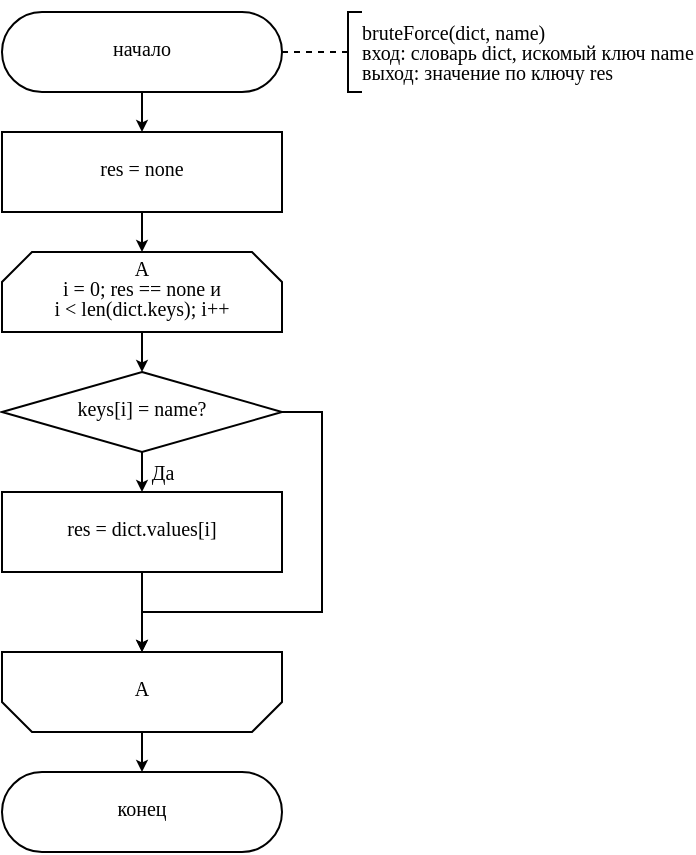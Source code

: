 <mxfile version="15.9.4" type="device" pages="3"><diagram id="rcyf_-aRxaAnnOA1TfKN" name="brute"><mxGraphModel dx="475" dy="558" grid="1" gridSize="10" guides="1" tooltips="1" connect="1" arrows="1" fold="1" page="1" pageScale="1" pageWidth="1169" pageHeight="1654" math="0" shadow="0"><root><mxCell id="0"/><mxCell id="1" parent="0"/><mxCell id="3yYOZssZyUYlofji49U0-8" style="edgeStyle=orthogonalEdgeStyle;rounded=0;orthogonalLoop=1;jettySize=auto;html=1;exitX=0.5;exitY=1;exitDx=0;exitDy=0;entryX=0.5;entryY=0;entryDx=0;entryDy=0;endSize=3;" edge="1" parent="1" source="3yYOZssZyUYlofji49U0-1" target="3yYOZssZyUYlofji49U0-5"><mxGeometry relative="1" as="geometry"/></mxCell><mxCell id="3yYOZssZyUYlofji49U0-17" style="edgeStyle=orthogonalEdgeStyle;shape=connector;rounded=0;orthogonalLoop=1;jettySize=auto;html=1;exitX=1;exitY=0.5;exitDx=0;exitDy=0;entryX=0;entryY=0.5;entryDx=0;entryDy=0;entryPerimeter=0;labelBackgroundColor=default;fontFamily=Times New Roman;fontSize=10;fontColor=default;endArrow=none;endSize=3;strokeColor=default;endFill=0;" edge="1" parent="1" source="3yYOZssZyUYlofji49U0-1" target="3yYOZssZyUYlofji49U0-16"><mxGeometry relative="1" as="geometry"/></mxCell><mxCell id="3yYOZssZyUYlofji49U0-1" value="&lt;p style=&quot;line-height: 1 ; font-size: 10px&quot;&gt;начало&lt;/p&gt;" style="shape=stencil(vZXxboMgEMafhj9dUNwDLG57j9NelRTBIKv27YegWdHq1s3OmJD7Dn/3nZyRsKytoEGSUAk1EvZKkiTHkku7WrHySkp92PkwnmJoGyyMF8+gOeQCfaY1Wp2w4wczIrisUHMzZNkboS92z3CzrFBSWghXsg0yV3kLAy7ts7T3sLH8JYgay6/RoB5NepUk7z/HPj0/Bhw/yG+Indzv7nc/cOg4ftTB7QaOf49lmVXWhptlORSnUqsPebhp5siFKJRQ2oZ+dbVIwuh4bTfTwPDhLRJTulZn/OpydizpJntCgC5WCWOkZ1l9CWMBusTIgqKjgDJ4m22H2CzlPoKet5FWBoaXGlTbtiu4vOo4vm34jo7nhPQPPdN/6fmuU3bTuxgip65Mrp1ZpfGbkfa/hY2qqxtc6UUFp/o/mBM+AQ==);whiteSpace=wrap;html=1;aspect=fixed;fontFamily=Times New Roman;fontSize=10;spacingBottom=4;" vertex="1" parent="1"><mxGeometry x="80" y="40" width="140" height="40" as="geometry"/></mxCell><mxCell id="3yYOZssZyUYlofji49U0-10" style="edgeStyle=orthogonalEdgeStyle;shape=connector;rounded=0;orthogonalLoop=1;jettySize=auto;html=1;exitX=0.5;exitY=1;exitDx=0;exitDy=0;exitPerimeter=0;entryX=0.5;entryY=0;entryDx=0;entryDy=0;labelBackgroundColor=default;fontFamily=Helvetica;fontSize=11;fontColor=default;endArrow=classic;endSize=3;strokeColor=default;" edge="1" parent="1" source="3yYOZssZyUYlofji49U0-2" target="3yYOZssZyUYlofji49U0-3"><mxGeometry relative="1" as="geometry"/></mxCell><mxCell id="3yYOZssZyUYlofji49U0-2" value="&lt;p style=&quot;line-height: 1&quot;&gt;A&lt;br&gt;i = 0; res == none и&lt;br&gt;i &amp;lt; len(dict.keys); i++&lt;/p&gt;" style="strokeWidth=1;html=1;shape=stencil(rVXBUoMwFPyaXJmQ1EOPivXoxYPnlD5LpiEvE7C1f2/gwQgCbU1lmIG3C7t5ZBOYzKpCOWCCW1UCk89MCIPonmCvbbgPREHoilN5ojLta1U5yGsCj8prtTVATFV7PMBJ7+pOQtsCvK4bVm4YfwzPNKfMcrQ2iGi01YgZ8EFMaRve5V8kxpMHsjl3NVUuOJRQgx+hP829EsDES7RTepvTW4TTuKPe95rT+9+d0jinTczX478mKknXN85VRGM8WUfbLXQns4AsRVRmW5Uf9h4/7W52kB/amBwN+lDStTVjQvLuuNykU83ymRA9XeIRBtM6uybmpXsFo+1QQdwv0W8N5/Gg7tFYRYzjvxWi+oj4mrnBCi4kIuCTULToQhJDBtHDlYjSZr2U/olAi9KvowW+AQ==);whiteSpace=wrap;fontSize=10;fontFamily=Times New Roman;spacingLeft=10;spacingRight=10;spacingBottom=4;aspect=fixed;" vertex="1" parent="1"><mxGeometry x="80" y="160" width="140" height="40" as="geometry"/></mxCell><mxCell id="3yYOZssZyUYlofji49U0-11" style="edgeStyle=orthogonalEdgeStyle;shape=connector;rounded=0;orthogonalLoop=1;jettySize=auto;html=1;exitX=0.5;exitY=1;exitDx=0;exitDy=0;entryX=0.5;entryY=0;entryDx=0;entryDy=0;labelBackgroundColor=default;fontFamily=Helvetica;fontSize=11;fontColor=default;endArrow=classic;endSize=3;strokeColor=default;" edge="1" parent="1" source="3yYOZssZyUYlofji49U0-3" target="3yYOZssZyUYlofji49U0-4"><mxGeometry relative="1" as="geometry"/></mxCell><mxCell id="3yYOZssZyUYlofji49U0-15" value="Да" style="edgeLabel;html=1;align=center;verticalAlign=middle;resizable=0;points=[];fontSize=10;fontFamily=Times New Roman;fontColor=default;" vertex="1" connectable="0" parent="3yYOZssZyUYlofji49U0-11"><mxGeometry x="0.316" relative="1" as="geometry"><mxPoint x="10" y="-3" as="offset"/></mxGeometry></mxCell><mxCell id="3yYOZssZyUYlofji49U0-14" style="edgeStyle=orthogonalEdgeStyle;shape=connector;rounded=0;orthogonalLoop=1;jettySize=auto;html=1;exitX=1;exitY=0.5;exitDx=0;exitDy=0;entryX=0.5;entryY=0;entryDx=0;entryDy=0;entryPerimeter=0;labelBackgroundColor=default;fontFamily=Helvetica;fontSize=11;fontColor=default;endArrow=classic;endSize=3;strokeColor=default;" edge="1" parent="1" source="3yYOZssZyUYlofji49U0-3" target="3yYOZssZyUYlofji49U0-6"><mxGeometry relative="1" as="geometry"><Array as="points"><mxPoint x="240" y="240"/><mxPoint x="240" y="340"/><mxPoint x="150" y="340"/></Array></mxGeometry></mxCell><mxCell id="3yYOZssZyUYlofji49U0-3" value="&lt;p style=&quot;line-height: 1&quot;&gt;keys[i] = name?&lt;/p&gt;" style="shape=stencil(tZTdboQgEIWfhtsGYZu9bmz7HixOK1kEA3S3ffsdAdu1/rQxakx0zuA3B0YgvPS1aIEwakQDhD8TxiqQyitr8BX1OokHmsJrCos+Fr4FGZJ4EU6Jk4aU8cHZM1xVFTJCmRqcCl2WvxD6hGO6m5fSGoMQLOkHmbs8woQy+C39TLBc/msQtchvIIDLJpNK2Ov/sQ+P+4CLnfwOsb37zf1uBx46LvZq3GbgYj2Wl6jM/dy8PAl5fnf2w1STZt6U1tJq6zBMz1iLME7ztTyZVnQbb5To0429wM8sj5P7aRrdE7Qyd4TvEyEj1jB+uTisQKwxIbX1sLCSqI8WM6ozHcTeWQd/tDYdjwtVZwfE0qMKUU2HeRRu);whiteSpace=wrap;html=1;aspect=fixed;fontFamily=Times New Roman;fontSize=10;spacingBottom=4;rounded=0;shadow=0;sketch=0;spacingLeft=20;spacingRight=20;" vertex="1" parent="1"><mxGeometry x="80" y="220" width="140" height="40" as="geometry"/></mxCell><mxCell id="3yYOZssZyUYlofji49U0-12" style="edgeStyle=orthogonalEdgeStyle;shape=connector;rounded=0;orthogonalLoop=1;jettySize=auto;html=1;exitX=0.5;exitY=1;exitDx=0;exitDy=0;entryX=0.5;entryY=0;entryDx=0;entryDy=0;entryPerimeter=0;labelBackgroundColor=default;fontFamily=Helvetica;fontSize=11;fontColor=default;endArrow=classic;endSize=3;strokeColor=default;" edge="1" parent="1" source="3yYOZssZyUYlofji49U0-4" target="3yYOZssZyUYlofji49U0-6"><mxGeometry relative="1" as="geometry"/></mxCell><mxCell id="3yYOZssZyUYlofji49U0-4" value="&lt;p style=&quot;line-height: 1&quot;&gt;res = dict.values[i]&lt;/p&gt;" style="shape=stencil(tVTRboMwDPyavFYh2T5gYtt/pKlXotIkcrJ1/fuaGKQiBq0mQEjgu3B3Bhyh69SYCEJJb84g9LtQKmKwkBLdEdww9iK5vHBZDbVJEWxm8MegM/sWmEkZwwku7pB7CecbQJc7Vn8I+UZrulPXNnhPIi74NGLueBIzztOz8pfFevvrqIqkf4YM2IdkVKjP52V3r9sIVxvlHcsO6VfPu57wOHG11YdbTbj6v6yuCZn7uXW9N/Z0xPDtD3+G+XJta0MbkEq+Fi+htOyP5Wai6QZvQgw0dmO7PE4PRn/OmPCJd0FnGqZWA8KDN8G7yYLr7IJiPXEoKG99BbgB);whiteSpace=wrap;html=1;aspect=fixed;fontFamily=Times New Roman;fontSize=10;spacingBottom=4;" vertex="1" parent="1"><mxGeometry x="80" y="280" width="140" height="40" as="geometry"/></mxCell><mxCell id="3yYOZssZyUYlofji49U0-9" style="edgeStyle=orthogonalEdgeStyle;shape=connector;rounded=0;orthogonalLoop=1;jettySize=auto;html=1;exitX=0.5;exitY=1;exitDx=0;exitDy=0;entryX=0.5;entryY=0;entryDx=0;entryDy=0;entryPerimeter=0;labelBackgroundColor=default;fontFamily=Helvetica;fontSize=11;fontColor=default;endArrow=classic;endSize=3;strokeColor=default;" edge="1" parent="1" source="3yYOZssZyUYlofji49U0-5" target="3yYOZssZyUYlofji49U0-2"><mxGeometry relative="1" as="geometry"/></mxCell><mxCell id="3yYOZssZyUYlofji49U0-5" value="&lt;p style=&quot;line-height: 1&quot;&gt;res = none&lt;/p&gt;" style="shape=stencil(tVTRboMwDPyavFYh2T5gYtt/pKlXotIkcrJ1/fuaGKQiBq0mQEjgu3B3Bhyh69SYCEJJb84g9LtQKmKwkBLdEdww9iK5vHBZDbVJEWxm8MegM/sWmEkZwwku7pB7CecbQJc7Vn8I+UZrulPXNnhPIi74NGLueBIzztOz8pfFevvrqIqkf4YM2IdkVKjP52V3r9sIVxvlHcsO6VfPu57wOHG11YdbTbj6v6yuCZn7uXW9N/Z0xPDtD3+G+XJta0MbkEq+Fi+htOyP5Wai6QZvQgw0dmO7PE4PRn/OmPCJd0FnGqZWA8KDN8G7yYLr7IJiPXEoKG99BbgB);whiteSpace=wrap;html=1;aspect=fixed;fontFamily=Times New Roman;fontSize=10;spacingBottom=4;" vertex="1" parent="1"><mxGeometry x="80" y="100" width="140" height="40" as="geometry"/></mxCell><mxCell id="3yYOZssZyUYlofji49U0-13" style="edgeStyle=orthogonalEdgeStyle;shape=connector;rounded=0;orthogonalLoop=1;jettySize=auto;html=1;exitX=0.5;exitY=1;exitDx=0;exitDy=0;exitPerimeter=0;entryX=0.5;entryY=0;entryDx=0;entryDy=0;labelBackgroundColor=default;fontFamily=Helvetica;fontSize=11;fontColor=default;endArrow=classic;endSize=3;strokeColor=default;" edge="1" parent="1" source="3yYOZssZyUYlofji49U0-6" target="3yYOZssZyUYlofji49U0-7"><mxGeometry relative="1" as="geometry"/></mxCell><mxCell id="3yYOZssZyUYlofji49U0-6" value="&lt;p style=&quot;line-height: 1&quot;&gt;А&lt;/p&gt;" style="strokeWidth=1;html=1;shape=stencil(rVTBUoMwEP2aXJmQtDN6dBCPvXjwnNJVMk2zTMBW/96FBS0itEYZZmDfwnt52d0IndWlqUAo6c0BhL4XSjnEKvc7eiO4ZGwlOTxxmA6xqSsoGgaPJlizdcCZugm4h5PdNT2F9SUE27RZnQt5R9+0t84K9J5ILPp6lDnLE5mxnv6Vb0wmkzXLvPcxRxUpHKCBMEK/rG0YEOohWim9TukxQmnsaNC9pPT0e6U0TimP2T35rVDJzZU7uIkwJpPbaLkZdzojZK5FdbY1xf4l4CvNy0+LfLbOFegwUMjPTkwoLftr2WRl2vGZJIb0AY8w20BLzAOBs/6M4HOs/49CrSM41LiIq5h1/J0ixkjhsIaFehI+KWmHzvQRdRAGuNBgfNTO9e6EoEP52O+ADw==);whiteSpace=wrap;fontSize=10;fontFamily=Times New Roman;spacingLeft=10;spacingRight=10;spacingBottom=4;aspect=fixed;" vertex="1" parent="1"><mxGeometry x="80" y="360" width="140" height="40" as="geometry"/></mxCell><mxCell id="3yYOZssZyUYlofji49U0-7" value="&lt;p style=&quot;line-height: 1 ; font-size: 10px&quot;&gt;конец&lt;/p&gt;" style="shape=stencil(vZVhboMwDIVPk59MgbADTGy7h0tdiBoSFLJCb7+QgNZAYesGQwj07PD5mRhBWNaUUCNJqIQKCXslSYLyaK82VHqdUi9bL+NRQ1NjbnzwAprDQaDPNEarM7b8aAYElyVqbvoseyP0xa7pT5blSkoL4Uo2QeYmb2HApX2Wdh42lL8Gqrb8Cg3qwaSPkuT959in533A8U5+Q+zofnO/24FDx/FeG7cZOP49lmU2sjTcLDtAfi60+rBf2j0zJy5EroTSVvq7q0USRodjvZka+g9vlhjTlbrgV5eTbUlX2SMCdL5IGJSeZPU11AJ0gZEFRScBRfA2mxaxnoe7CDreRFoZ6F9qUG3druDypuP4vuEHOp4S0j/0TP+l54d22U3vbIhcdGFy7cwqjd+MtP8trFRdXOBKzyq4qP9/ucAn);whiteSpace=wrap;html=1;aspect=fixed;fontFamily=Times New Roman;fontSize=10;spacingBottom=4;" vertex="1" parent="1"><mxGeometry x="80" y="420" width="140" height="40" as="geometry"/></mxCell><mxCell id="3yYOZssZyUYlofji49U0-16" value="&lt;p style=&quot;line-height: 100% ; font-size: 10px&quot;&gt;bruteForce(dict, name)&lt;br&gt;вход: словарь dict, искомый ключ name&lt;br&gt;выход: значение по ключу res&lt;/p&gt;" style="strokeWidth=1;html=1;shape=stencil(rZXNcoMgFIWfhm2HiH2ADk2X3XTRNdHbyiSAAzRp377I1YnUnxjtTBbcc835uAdGCeOuEjWQjGqhgLBnkmWFUQq0D6sgV6jlFMtLWgpXQ+FROwsrxeEE2HHemiNcZOlbB6krsDK6sj2hT+GZ5sd4YbQOJtJol3R6/WAmZLMj+o1m9OERMT9tjVUdCAo82ES9TvaKAsleVpN2y0hvK0jpRB33Fun9ftJuHWm/mbTwlDaDlh7SBIjxoExdS8YPojh+WvOly9Ht1aK58oNG11bmDNd953QsofHJO4eT1D0Hxv7ZIV9h8WeMeYsY7yClqE5Ey/iHsTCTOb5tZoh3HUo6zLJIS+EqKMO6XfTv4YbDmIePJ3kzlPi3QaJRxa9BFH4B);align=left;labelPosition=right;pointerEvents=1;gradientColor=#ffffff;spacing=0;fontSize=10;shadow=0;spacingBottom=1;fontFamily=Times New Roman;fontColor=default;" vertex="1" parent="1"><mxGeometry x="220" y="40" width="40" height="40" as="geometry"/></mxCell></root></mxGraphModel></diagram><diagram id="OBrCrKDYUdbKorjhFHvt" name="bin"><mxGraphModel dx="345" dy="405" grid="1" gridSize="10" guides="1" tooltips="1" connect="1" arrows="1" fold="1" page="1" pageScale="1" pageWidth="1169" pageHeight="1654" math="0" shadow="0"><root><mxCell id="8MIzPhAeqttUEQ0K8hfQ-0"/><mxCell id="8MIzPhAeqttUEQ0K8hfQ-1" parent="8MIzPhAeqttUEQ0K8hfQ-0"/><mxCell id="Z54J3WucXhc8uYDSJKB6-0" style="edgeStyle=orthogonalEdgeStyle;rounded=0;orthogonalLoop=1;jettySize=auto;html=1;exitX=0.5;exitY=1;exitDx=0;exitDy=0;entryX=0.5;entryY=0;entryDx=0;entryDy=0;endSize=3;" edge="1" parent="8MIzPhAeqttUEQ0K8hfQ-1" source="Z54J3WucXhc8uYDSJKB6-2" target="Z54J3WucXhc8uYDSJKB6-12"><mxGeometry relative="1" as="geometry"/></mxCell><mxCell id="Z54J3WucXhc8uYDSJKB6-1" style="edgeStyle=orthogonalEdgeStyle;shape=connector;rounded=0;orthogonalLoop=1;jettySize=auto;html=1;exitX=1;exitY=0.5;exitDx=0;exitDy=0;entryX=0;entryY=0.5;entryDx=0;entryDy=0;entryPerimeter=0;labelBackgroundColor=default;fontFamily=Times New Roman;fontSize=10;fontColor=default;endArrow=none;endSize=3;strokeColor=default;endFill=0;" edge="1" parent="8MIzPhAeqttUEQ0K8hfQ-1" source="Z54J3WucXhc8uYDSJKB6-2" target="Z54J3WucXhc8uYDSJKB6-16"><mxGeometry relative="1" as="geometry"/></mxCell><mxCell id="Z54J3WucXhc8uYDSJKB6-2" value="&lt;p style=&quot;line-height: 1 ; font-size: 10px&quot;&gt;начало&lt;/p&gt;" style="shape=stencil(vZXxboMgEMafhj9dUNwDLG57j9NelRTBIKv27YegWdHq1s3OmJD7Dn/3nZyRsKytoEGSUAk1EvZKkiTHkku7WrHySkp92PkwnmJoGyyMF8+gOeQCfaY1Wp2w4wczIrisUHMzZNkboS92z3CzrFBSWghXsg0yV3kLAy7ts7T3sLH8JYgay6/RoB5NepUk7z/HPj0/Bhw/yG+Indzv7nc/cOg4ftTB7QaOf49lmVXWhptlORSnUqsPebhp5siFKJRQ2oZ+dbVIwuh4bTfTwPDhLRJTulZn/OpydizpJntCgC5WCWOkZ1l9CWMBusTIgqKjgDJ4m22H2CzlPoKet5FWBoaXGlTbtiu4vOo4vm34jo7nhPQPPdN/6fmuU3bTuxgip65Mrp1ZpfGbkfa/hY2qqxtc6UUFp/o/mBM+AQ==);whiteSpace=wrap;html=1;aspect=fixed;fontFamily=Times New Roman;fontSize=10;spacingBottom=4;" vertex="1" parent="8MIzPhAeqttUEQ0K8hfQ-1"><mxGeometry x="80" y="40" width="140" height="40" as="geometry"/></mxCell><mxCell id="Z54J3WucXhc8uYDSJKB6-18" style="edgeStyle=orthogonalEdgeStyle;shape=connector;rounded=0;orthogonalLoop=1;jettySize=auto;html=1;exitX=0.5;exitY=1;exitDx=0;exitDy=0;exitPerimeter=0;entryX=0.5;entryY=0;entryDx=0;entryDy=0;labelBackgroundColor=default;fontFamily=Helvetica;fontSize=11;fontColor=default;endArrow=classic;endSize=3;strokeColor=default;" edge="1" parent="8MIzPhAeqttUEQ0K8hfQ-1" source="Z54J3WucXhc8uYDSJKB6-4" target="Z54J3WucXhc8uYDSJKB6-17"><mxGeometry relative="1" as="geometry"/></mxCell><mxCell id="Z54J3WucXhc8uYDSJKB6-4" value="&lt;p style=&quot;line-height: 1&quot;&gt;A&lt;br&gt;пока res == none и&lt;br&gt;iFrom &amp;lt;= iTo&lt;/p&gt;" style="strokeWidth=1;html=1;shape=stencil(rVXBUoMwFPyaXJmQ1EOPivXoxYPnlD5LpiEvE7C1f2/gwQgCbU1lmIG3C7t5ZBOYzKpCOWCCW1UCk89MCIPonmCvbbgPREHoilN5ojLta1U5yGsCj8prtTVATFV7PMBJ7+pOQtsCvK4bVm4YfwzPNKfMcrQ2iGi01YgZ8EFMaRve5V8kxpMHsjl3NVUuOJRQgx+hP829EsDES7RTepvTW4TTuKPe95rT+9+d0jinTczX478mKknXN85VRGM8WUfbLXQns4AsRVRmW5Uf9h4/7W52kB/amBwN+lDStTVjQvLuuNykU83ymRA9XeIRBtM6uybmpXsFo+1QQdwv0W8N5/Gg7tFYRYzjvxWi+oj4mrnBCi4kIuCTULToQhJDBtHDlYjSZr2U/olAi9KvowW+AQ==);whiteSpace=wrap;fontSize=10;fontFamily=Times New Roman;spacingLeft=10;spacingRight=10;spacingBottom=4;aspect=fixed;" vertex="1" parent="8MIzPhAeqttUEQ0K8hfQ-1"><mxGeometry x="80" y="160" width="140" height="40" as="geometry"/></mxCell><mxCell id="Z54J3WucXhc8uYDSJKB6-5" style="edgeStyle=orthogonalEdgeStyle;shape=connector;rounded=0;orthogonalLoop=1;jettySize=auto;html=1;entryX=0.5;entryY=0;entryDx=0;entryDy=0;labelBackgroundColor=default;fontFamily=Helvetica;fontSize=11;fontColor=default;endArrow=classic;endSize=3;strokeColor=default;" edge="1" parent="8MIzPhAeqttUEQ0K8hfQ-1" source="Z54J3WucXhc8uYDSJKB6-8" target="Z54J3WucXhc8uYDSJKB6-10"><mxGeometry relative="1" as="geometry"/></mxCell><mxCell id="Z54J3WucXhc8uYDSJKB6-6" value="Да" style="edgeLabel;html=1;align=center;verticalAlign=middle;resizable=0;points=[];fontSize=10;fontFamily=Times New Roman;fontColor=default;" vertex="1" connectable="0" parent="Z54J3WucXhc8uYDSJKB6-5"><mxGeometry x="0.316" relative="1" as="geometry"><mxPoint x="10" y="9" as="offset"/></mxGeometry></mxCell><mxCell id="Z54J3WucXhc8uYDSJKB6-29" style="edgeStyle=orthogonalEdgeStyle;shape=connector;rounded=0;orthogonalLoop=1;jettySize=auto;html=1;exitX=1;exitY=0.5;exitDx=0;exitDy=0;entryX=0.5;entryY=0;entryDx=0;entryDy=0;labelBackgroundColor=default;fontFamily=Helvetica;fontSize=11;fontColor=default;endArrow=classic;endSize=3;strokeColor=default;" edge="1" parent="8MIzPhAeqttUEQ0K8hfQ-1" source="Z54J3WucXhc8uYDSJKB6-8" target="Z54J3WucXhc8uYDSJKB6-20"><mxGeometry relative="1" as="geometry"/></mxCell><mxCell id="Z54J3WucXhc8uYDSJKB6-8" value="&lt;p style=&quot;line-height: 1&quot;&gt;name = dict.sortedKeys[iMid]&lt;/p&gt;" style="shape=stencil(tZTdboQgEIWfhtsGYZu9bmz7HixOK1kEA3S3ffsdAdu1/rQxakx0zuA3B0YgvPS1aIEwakQDhD8TxiqQyitr8BX1OokHmsJrCos+Fr4FGZJ4EU6Jk4aU8cHZM1xVFTJCmRqcCl2WvxD6hGO6m5fSGoMQLOkHmbs8woQy+C39TLBc/msQtchvIIDLJpNK2Ov/sQ+P+4CLnfwOsb37zf1uBx46LvZq3GbgYj2Wl6jM/dy8PAl5fnf2w1STZt6U1tJq6zBMz1iLME7ztTyZVnQbb5To0429wM8sj5P7aRrdE7Qyd4TvEyEj1jB+uTisQKwxIbX1sLCSqI8WM6ozHcTeWQd/tDYdjwtVZwfE0qMKUU2HeRRu);whiteSpace=wrap;html=1;aspect=fixed;fontFamily=Times New Roman;fontSize=10;spacingBottom=4;rounded=0;shadow=0;sketch=0;spacingLeft=20;spacingRight=20;" vertex="1" parent="8MIzPhAeqttUEQ0K8hfQ-1"><mxGeometry x="80" y="280" width="140" height="40" as="geometry"/></mxCell><mxCell id="Z54J3WucXhc8uYDSJKB6-31" style="edgeStyle=orthogonalEdgeStyle;shape=connector;rounded=0;orthogonalLoop=1;jettySize=auto;html=1;exitX=0.5;exitY=1;exitDx=0;exitDy=0;entryX=0.5;entryY=0;entryDx=0;entryDy=0;entryPerimeter=0;labelBackgroundColor=default;fontFamily=Helvetica;fontSize=11;fontColor=default;endArrow=classic;endSize=3;strokeColor=default;" edge="1" parent="8MIzPhAeqttUEQ0K8hfQ-1" source="Z54J3WucXhc8uYDSJKB6-10" target="Z54J3WucXhc8uYDSJKB6-14"><mxGeometry relative="1" as="geometry"><Array as="points"><mxPoint x="150" y="480"/><mxPoint x="310" y="480"/><mxPoint x="310" y="500"/><mxPoint x="150" y="500"/></Array></mxGeometry></mxCell><mxCell id="Z54J3WucXhc8uYDSJKB6-10" value="&lt;p style=&quot;line-height: 1&quot;&gt;res = dict.sortedValues[iMid]&lt;/p&gt;" style="shape=stencil(tVTRboMwDPyavFYh2T5gYtt/pKlXotIkcrJ1/fuaGKQiBq0mQEjgu3B3Bhyh69SYCEJJb84g9LtQKmKwkBLdEdww9iK5vHBZDbVJEWxm8MegM/sWmEkZwwku7pB7CecbQJc7Vn8I+UZrulPXNnhPIi74NGLueBIzztOz8pfFevvrqIqkf4YM2IdkVKjP52V3r9sIVxvlHcsO6VfPu57wOHG11YdbTbj6v6yuCZn7uXW9N/Z0xPDtD3+G+XJta0MbkEq+Fi+htOyP5Wai6QZvQgw0dmO7PE4PRn/OmPCJd0FnGqZWA8KDN8G7yYLr7IJiPXEoKG99BbgB);whiteSpace=wrap;html=1;aspect=fixed;fontFamily=Times New Roman;fontSize=10;spacingBottom=4;" vertex="1" parent="8MIzPhAeqttUEQ0K8hfQ-1"><mxGeometry x="80" y="340" width="140" height="40" as="geometry"/></mxCell><mxCell id="Z54J3WucXhc8uYDSJKB6-11" style="edgeStyle=orthogonalEdgeStyle;shape=connector;rounded=0;orthogonalLoop=1;jettySize=auto;html=1;exitX=0.5;exitY=1;exitDx=0;exitDy=0;entryX=0.5;entryY=0;entryDx=0;entryDy=0;entryPerimeter=0;labelBackgroundColor=default;fontFamily=Helvetica;fontSize=11;fontColor=default;endArrow=classic;endSize=3;strokeColor=default;" edge="1" parent="8MIzPhAeqttUEQ0K8hfQ-1" source="Z54J3WucXhc8uYDSJKB6-12" target="Z54J3WucXhc8uYDSJKB6-4"><mxGeometry relative="1" as="geometry"/></mxCell><mxCell id="Z54J3WucXhc8uYDSJKB6-12" value="&lt;p style=&quot;line-height: 1&quot;&gt;res = none&lt;br&gt;iFrom = 0; iMid = 0&lt;br&gt;iTo = len(dict.keys)&lt;br&gt;&lt;/p&gt;" style="shape=stencil(tVTRboMwDPyavFYh2T5gYtt/pKlXotIkcrJ1/fuaGKQiBq0mQEjgu3B3Bhyh69SYCEJJb84g9LtQKmKwkBLdEdww9iK5vHBZDbVJEWxm8MegM/sWmEkZwwku7pB7CecbQJc7Vn8I+UZrulPXNnhPIi74NGLueBIzztOz8pfFevvrqIqkf4YM2IdkVKjP52V3r9sIVxvlHcsO6VfPu57wOHG11YdbTbj6v6yuCZn7uXW9N/Z0xPDtD3+G+XJta0MbkEq+Fi+htOyP5Wai6QZvQgw0dmO7PE4PRn/OmPCJd0FnGqZWA8KDN8G7yYLr7IJiPXEoKG99BbgB);whiteSpace=wrap;html=1;aspect=fixed;fontFamily=Times New Roman;fontSize=10;spacingBottom=4;" vertex="1" parent="8MIzPhAeqttUEQ0K8hfQ-1"><mxGeometry x="80" y="100" width="140" height="40" as="geometry"/></mxCell><mxCell id="Z54J3WucXhc8uYDSJKB6-13" style="edgeStyle=orthogonalEdgeStyle;shape=connector;rounded=0;orthogonalLoop=1;jettySize=auto;html=1;exitX=0.5;exitY=1;exitDx=0;exitDy=0;exitPerimeter=0;entryX=0.5;entryY=0;entryDx=0;entryDy=0;labelBackgroundColor=default;fontFamily=Helvetica;fontSize=11;fontColor=default;endArrow=classic;endSize=3;strokeColor=default;" edge="1" parent="8MIzPhAeqttUEQ0K8hfQ-1" source="Z54J3WucXhc8uYDSJKB6-14" target="Z54J3WucXhc8uYDSJKB6-15"><mxGeometry relative="1" as="geometry"/></mxCell><mxCell id="Z54J3WucXhc8uYDSJKB6-35" style="edgeStyle=orthogonalEdgeStyle;shape=connector;rounded=0;orthogonalLoop=1;jettySize=auto;html=1;exitX=0.5;exitY=0;exitDx=0;exitDy=0;exitPerimeter=0;labelBackgroundColor=default;fontFamily=Helvetica;fontSize=11;fontColor=default;endArrow=none;endFill=0;endSize=3;strokeColor=default;" edge="1" parent="8MIzPhAeqttUEQ0K8hfQ-1" source="Z54J3WucXhc8uYDSJKB6-14"><mxGeometry relative="1" as="geometry"><mxPoint x="420" y="480" as="targetPoint"/><Array as="points"><mxPoint x="150" y="500"/><mxPoint x="310" y="500"/><mxPoint x="310" y="480"/></Array></mxGeometry></mxCell><mxCell id="Z54J3WucXhc8uYDSJKB6-14" value="&lt;p style=&quot;line-height: 1&quot;&gt;А&lt;/p&gt;" style="strokeWidth=1;html=1;shape=stencil(rVTBUoMwEP2aXJmQtDN6dBCPvXjwnNJVMk2zTMBW/96FBS0itEYZZmDfwnt52d0IndWlqUAo6c0BhL4XSjnEKvc7eiO4ZGwlOTxxmA6xqSsoGgaPJlizdcCZugm4h5PdNT2F9SUE27RZnQt5R9+0t84K9J5ILPp6lDnLE5mxnv6Vb0wmkzXLvPcxRxUpHKCBMEK/rG0YEOohWim9TukxQmnsaNC9pPT0e6U0TimP2T35rVDJzZU7uIkwJpPbaLkZdzojZK5FdbY1xf4l4CvNy0+LfLbOFegwUMjPTkwoLftr2WRl2vGZJIb0AY8w20BLzAOBs/6M4HOs/49CrSM41LiIq5h1/J0ixkjhsIaFehI+KWmHzvQRdRAGuNBgfNTO9e6EoEP52O+ADw==);whiteSpace=wrap;fontSize=10;fontFamily=Times New Roman;spacingLeft=10;spacingRight=10;spacingBottom=4;aspect=fixed;" vertex="1" parent="8MIzPhAeqttUEQ0K8hfQ-1"><mxGeometry x="80" y="520" width="140" height="40" as="geometry"/></mxCell><mxCell id="Z54J3WucXhc8uYDSJKB6-15" value="&lt;p style=&quot;line-height: 1 ; font-size: 10px&quot;&gt;конец&lt;/p&gt;" style="shape=stencil(vZVhboMwDIVPk59MgbADTGy7h0tdiBoSFLJCb7+QgNZAYesGQwj07PD5mRhBWNaUUCNJqIQKCXslSYLyaK82VHqdUi9bL+NRQ1NjbnzwAprDQaDPNEarM7b8aAYElyVqbvoseyP0xa7pT5blSkoL4Uo2QeYmb2HApX2Wdh42lL8Gqrb8Cg3qwaSPkuT959in533A8U5+Q+zofnO/24FDx/FeG7cZOP49lmU2sjTcLDtAfi60+rBf2j0zJy5EroTSVvq7q0USRodjvZka+g9vlhjTlbrgV5eTbUlX2SMCdL5IGJSeZPU11AJ0gZEFRScBRfA2mxaxnoe7CDreRFoZ6F9qUG3druDypuP4vuEHOp4S0j/0TP+l54d22U3vbIhcdGFy7cwqjd+MtP8trFRdXOBKzyq4qP9/ucAn);whiteSpace=wrap;html=1;aspect=fixed;fontFamily=Times New Roman;fontSize=10;spacingBottom=4;" vertex="1" parent="8MIzPhAeqttUEQ0K8hfQ-1"><mxGeometry x="80" y="580" width="140" height="40" as="geometry"/></mxCell><mxCell id="Z54J3WucXhc8uYDSJKB6-16" value="&lt;p style=&quot;line-height: 100% ; font-size: 10px&quot;&gt;binSearch(dict, name)&lt;br&gt;вход: словарь dict, искомый ключ name&lt;br&gt;выход: значение по ключу res&lt;/p&gt;" style="strokeWidth=1;html=1;shape=stencil(rZXNcoMgFIWfhm2HiH2ADk2X3XTRNdHbyiSAAzRp377I1YnUnxjtTBbcc835uAdGCeOuEjWQjGqhgLBnkmWFUQq0D6sgV6jlFMtLWgpXQ+FROwsrxeEE2HHemiNcZOlbB6krsDK6sj2hT+GZ5sd4YbQOJtJol3R6/WAmZLMj+o1m9OERMT9tjVUdCAo82ES9TvaKAsleVpN2y0hvK0jpRB33Fun9ftJuHWm/mbTwlDaDlh7SBIjxoExdS8YPojh+WvOly9Ht1aK58oNG11bmDNd953QsofHJO4eT1D0Hxv7ZIV9h8WeMeYsY7yClqE5Ey/iHsTCTOb5tZoh3HUo6zLJIS+EqKMO6XfTv4YbDmIePJ3kzlPi3QaJRxa9BFH4B);align=left;labelPosition=right;pointerEvents=1;gradientColor=#ffffff;spacing=0;fontSize=10;shadow=0;spacingBottom=1;fontFamily=Times New Roman;fontColor=default;" vertex="1" parent="8MIzPhAeqttUEQ0K8hfQ-1"><mxGeometry x="220" y="40" width="40" height="40" as="geometry"/></mxCell><mxCell id="Z54J3WucXhc8uYDSJKB6-19" style="edgeStyle=orthogonalEdgeStyle;shape=connector;rounded=0;orthogonalLoop=1;jettySize=auto;html=1;exitX=0.5;exitY=1;exitDx=0;exitDy=0;entryX=0.5;entryY=0;entryDx=0;entryDy=0;labelBackgroundColor=default;fontFamily=Helvetica;fontSize=11;fontColor=default;endArrow=classic;endSize=3;strokeColor=default;" edge="1" parent="8MIzPhAeqttUEQ0K8hfQ-1" source="Z54J3WucXhc8uYDSJKB6-17" target="Z54J3WucXhc8uYDSJKB6-8"><mxGeometry relative="1" as="geometry"/></mxCell><mxCell id="Z54J3WucXhc8uYDSJKB6-17" value="&lt;p style=&quot;line-height: 1&quot;&gt;iMid = (iFrom + iTo) div 2&lt;/p&gt;" style="shape=stencil(tVTRboMwDPyavFYh2T5gYtt/pKlXotIkcrJ1/fuaGKQiBq0mQEjgu3B3Bhyh69SYCEJJb84g9LtQKmKwkBLdEdww9iK5vHBZDbVJEWxm8MegM/sWmEkZwwku7pB7CecbQJc7Vn8I+UZrulPXNnhPIi74NGLueBIzztOz8pfFevvrqIqkf4YM2IdkVKjP52V3r9sIVxvlHcsO6VfPu57wOHG11YdbTbj6v6yuCZn7uXW9N/Z0xPDtD3+G+XJta0MbkEq+Fi+htOyP5Wai6QZvQgw0dmO7PE4PRn/OmPCJd0FnGqZWA8KDN8G7yYLr7IJiPXEoKG99BbgB);whiteSpace=wrap;html=1;aspect=fixed;fontFamily=Times New Roman;fontSize=10;spacingBottom=4;fontColor=default;" vertex="1" parent="8MIzPhAeqttUEQ0K8hfQ-1"><mxGeometry x="80" y="220" width="140" height="40" as="geometry"/></mxCell><mxCell id="Z54J3WucXhc8uYDSJKB6-30" style="edgeStyle=orthogonalEdgeStyle;shape=connector;rounded=0;orthogonalLoop=1;jettySize=auto;html=1;exitX=1;exitY=0.5;exitDx=0;exitDy=0;labelBackgroundColor=default;fontFamily=Helvetica;fontSize=11;fontColor=default;endArrow=classic;endSize=3;strokeColor=default;" edge="1" parent="8MIzPhAeqttUEQ0K8hfQ-1" source="Z54J3WucXhc8uYDSJKB6-20" target="Z54J3WucXhc8uYDSJKB6-28"><mxGeometry relative="1" as="geometry"/></mxCell><mxCell id="Z54J3WucXhc8uYDSJKB6-20" value="&lt;p style=&quot;line-height: 1&quot;&gt;name &amp;lt; dict.sortedKeys[iMid]&lt;/p&gt;" style="shape=stencil(tZTdboQgEIWfhtsGYZu9bmz7HixOK1kEA3S3ffsdAdu1/rQxakx0zuA3B0YgvPS1aIEwakQDhD8TxiqQyitr8BX1OokHmsJrCos+Fr4FGZJ4EU6Jk4aU8cHZM1xVFTJCmRqcCl2WvxD6hGO6m5fSGoMQLOkHmbs8woQy+C39TLBc/msQtchvIIDLJpNK2Ov/sQ+P+4CLnfwOsb37zf1uBx46LvZq3GbgYj2Wl6jM/dy8PAl5fnf2w1STZt6U1tJq6zBMz1iLME7ztTyZVnQbb5To0429wM8sj5P7aRrdE7Qyd4TvEyEj1jB+uTisQKwxIbX1sLCSqI8WM6ozHcTeWQd/tDYdjwtVZwfE0qMKUU2HeRRu);whiteSpace=wrap;html=1;aspect=fixed;fontFamily=Times New Roman;fontSize=10;spacingBottom=4;rounded=0;shadow=0;sketch=0;spacingLeft=20;spacingRight=20;fontColor=default;" vertex="1" parent="8MIzPhAeqttUEQ0K8hfQ-1"><mxGeometry x="260" y="340" width="140" height="40" as="geometry"/></mxCell><mxCell id="Z54J3WucXhc8uYDSJKB6-22" style="edgeStyle=orthogonalEdgeStyle;shape=connector;rounded=0;orthogonalLoop=1;jettySize=auto;html=1;entryX=0.5;entryY=0;entryDx=0;entryDy=0;labelBackgroundColor=default;fontFamily=Helvetica;fontSize=11;fontColor=default;endArrow=classic;endSize=3;strokeColor=default;exitX=0.5;exitY=1;exitDx=0;exitDy=0;" edge="1" parent="8MIzPhAeqttUEQ0K8hfQ-1" target="Z54J3WucXhc8uYDSJKB6-24" source="Z54J3WucXhc8uYDSJKB6-20"><mxGeometry relative="1" as="geometry"><mxPoint x="330" y="400" as="sourcePoint"/></mxGeometry></mxCell><mxCell id="Z54J3WucXhc8uYDSJKB6-23" value="Да" style="edgeLabel;html=1;align=center;verticalAlign=middle;resizable=0;points=[];fontSize=10;fontFamily=Times New Roman;fontColor=default;" vertex="1" connectable="0" parent="Z54J3WucXhc8uYDSJKB6-22"><mxGeometry x="0.316" relative="1" as="geometry"><mxPoint x="10" y="-6" as="offset"/></mxGeometry></mxCell><mxCell id="Z54J3WucXhc8uYDSJKB6-33" style="edgeStyle=orthogonalEdgeStyle;shape=connector;rounded=0;orthogonalLoop=1;jettySize=auto;html=1;exitX=0.5;exitY=1;exitDx=0;exitDy=0;labelBackgroundColor=default;fontFamily=Helvetica;fontSize=11;fontColor=default;endArrow=none;endSize=3;strokeColor=default;endFill=0;" edge="1" parent="8MIzPhAeqttUEQ0K8hfQ-1" source="Z54J3WucXhc8uYDSJKB6-24"><mxGeometry relative="1" as="geometry"><mxPoint x="420" y="480" as="targetPoint"/><Array as="points"><mxPoint x="330" y="460"/><mxPoint x="420" y="460"/></Array></mxGeometry></mxCell><mxCell id="Z54J3WucXhc8uYDSJKB6-24" value="&lt;p style=&quot;line-height: 1&quot;&gt;iTo = iMid - 1&lt;/p&gt;" style="shape=stencil(tVTRboMwDPyavFYh2T5gYtt/pKlXotIkcrJ1/fuaGKQiBq0mQEjgu3B3Bhyh69SYCEJJb84g9LtQKmKwkBLdEdww9iK5vHBZDbVJEWxm8MegM/sWmEkZwwku7pB7CecbQJc7Vn8I+UZrulPXNnhPIi74NGLueBIzztOz8pfFevvrqIqkf4YM2IdkVKjP52V3r9sIVxvlHcsO6VfPu57wOHG11YdbTbj6v6yuCZn7uXW9N/Z0xPDtD3+G+XJta0MbkEq+Fi+htOyP5Wai6QZvQgw0dmO7PE4PRn/OmPCJd0FnGqZWA8KDN8G7yYLr7IJiPXEoKG99BbgB);whiteSpace=wrap;html=1;aspect=fixed;fontFamily=Times New Roman;fontSize=10;spacingBottom=4;" vertex="1" parent="8MIzPhAeqttUEQ0K8hfQ-1"><mxGeometry x="260" y="400" width="140" height="40" as="geometry"/></mxCell><mxCell id="Z54J3WucXhc8uYDSJKB6-34" style="edgeStyle=orthogonalEdgeStyle;shape=connector;rounded=0;orthogonalLoop=1;jettySize=auto;html=1;exitX=0.5;exitY=1;exitDx=0;exitDy=0;labelBackgroundColor=default;fontFamily=Helvetica;fontSize=11;fontColor=default;endArrow=none;endSize=3;strokeColor=default;endFill=0;" edge="1" parent="8MIzPhAeqttUEQ0K8hfQ-1" source="Z54J3WucXhc8uYDSJKB6-28"><mxGeometry relative="1" as="geometry"><mxPoint x="420" y="480" as="targetPoint"/><Array as="points"><mxPoint x="510" y="460"/><mxPoint x="420" y="460"/></Array></mxGeometry></mxCell><mxCell id="Z54J3WucXhc8uYDSJKB6-28" value="&lt;p style=&quot;line-height: 1&quot;&gt;iFrom = iMid + 1&lt;/p&gt;" style="shape=stencil(tVTRboMwDPyavFYh2T5gYtt/pKlXotIkcrJ1/fuaGKQiBq0mQEjgu3B3Bhyh69SYCEJJb84g9LtQKmKwkBLdEdww9iK5vHBZDbVJEWxm8MegM/sWmEkZwwku7pB7CecbQJc7Vn8I+UZrulPXNnhPIi74NGLueBIzztOz8pfFevvrqIqkf4YM2IdkVKjP52V3r9sIVxvlHcsO6VfPu57wOHG11YdbTbj6v6yuCZn7uXW9N/Z0xPDtD3+G+XJta0MbkEq+Fi+htOyP5Wai6QZvQgw0dmO7PE4PRn/OmPCJd0FnGqZWA8KDN8G7yYLr7IJiPXEoKG99BbgB);whiteSpace=wrap;html=1;aspect=fixed;fontFamily=Times New Roman;fontSize=10;spacingBottom=4;" vertex="1" parent="8MIzPhAeqttUEQ0K8hfQ-1"><mxGeometry x="440" y="400" width="140" height="40" as="geometry"/></mxCell></root></mxGraphModel></diagram><diagram id="mL5aIxlXA7C_EwVFR9fP" name="seg"><mxGraphModel dx="380" dy="446" grid="1" gridSize="10" guides="1" tooltips="1" connect="1" arrows="1" fold="1" page="1" pageScale="1" pageWidth="1169" pageHeight="1654" math="0" shadow="0"><root><mxCell id="XgvS1OYkT7_umtxqaxWC-0"/><mxCell id="XgvS1OYkT7_umtxqaxWC-1" parent="XgvS1OYkT7_umtxqaxWC-0"/><mxCell id="XgvS1OYkT7_umtxqaxWC-2" style="edgeStyle=orthogonalEdgeStyle;rounded=0;orthogonalLoop=1;jettySize=auto;html=1;exitX=0.5;exitY=1;exitDx=0;exitDy=0;entryX=0.5;entryY=0;entryDx=0;entryDy=0;endSize=3;" edge="1" parent="XgvS1OYkT7_umtxqaxWC-1" source="XgvS1OYkT7_umtxqaxWC-4" target="XgvS1OYkT7_umtxqaxWC-14"><mxGeometry relative="1" as="geometry"/></mxCell><mxCell id="XgvS1OYkT7_umtxqaxWC-3" style="edgeStyle=orthogonalEdgeStyle;shape=connector;rounded=0;orthogonalLoop=1;jettySize=auto;html=1;exitX=1;exitY=0.5;exitDx=0;exitDy=0;entryX=0;entryY=0.5;entryDx=0;entryDy=0;entryPerimeter=0;labelBackgroundColor=default;fontFamily=Times New Roman;fontSize=10;fontColor=default;endArrow=none;endSize=3;strokeColor=default;endFill=0;" edge="1" parent="XgvS1OYkT7_umtxqaxWC-1" source="XgvS1OYkT7_umtxqaxWC-4" target="XgvS1OYkT7_umtxqaxWC-18"><mxGeometry relative="1" as="geometry"/></mxCell><mxCell id="XgvS1OYkT7_umtxqaxWC-4" value="&lt;p style=&quot;line-height: 1 ; font-size: 10px&quot;&gt;начало&lt;/p&gt;" style="shape=stencil(vZXxboMgEMafhj9dUNwDLG57j9NelRTBIKv27YegWdHq1s3OmJD7Dn/3nZyRsKytoEGSUAk1EvZKkiTHkku7WrHySkp92PkwnmJoGyyMF8+gOeQCfaY1Wp2w4wczIrisUHMzZNkboS92z3CzrFBSWghXsg0yV3kLAy7ts7T3sLH8JYgay6/RoB5NepUk7z/HPj0/Bhw/yG+Indzv7nc/cOg4ftTB7QaOf49lmVXWhptlORSnUqsPebhp5siFKJRQ2oZ+dbVIwuh4bTfTwPDhLRJTulZn/OpydizpJntCgC5WCWOkZ1l9CWMBusTIgqKjgDJ4m22H2CzlPoKet5FWBoaXGlTbtiu4vOo4vm34jo7nhPQPPdN/6fmuU3bTuxgip65Mrp1ZpfGbkfa/hY2qqxtc6UUFp/o/mBM+AQ==);whiteSpace=wrap;html=1;aspect=fixed;fontFamily=Times New Roman;fontSize=10;spacingBottom=4;" vertex="1" parent="XgvS1OYkT7_umtxqaxWC-1"><mxGeometry x="80" y="40" width="140" height="40" as="geometry"/></mxCell><mxCell id="XgvS1OYkT7_umtxqaxWC-5" style="edgeStyle=orthogonalEdgeStyle;shape=connector;rounded=0;orthogonalLoop=1;jettySize=auto;html=1;exitX=0.5;exitY=1;exitDx=0;exitDy=0;exitPerimeter=0;entryX=0.5;entryY=0;entryDx=0;entryDy=0;labelBackgroundColor=default;fontFamily=Helvetica;fontSize=11;fontColor=default;endArrow=classic;endSize=3;strokeColor=default;" edge="1" parent="XgvS1OYkT7_umtxqaxWC-1" source="XgvS1OYkT7_umtxqaxWC-6" target="XgvS1OYkT7_umtxqaxWC-10"><mxGeometry relative="1" as="geometry"/></mxCell><mxCell id="XgvS1OYkT7_umtxqaxWC-6" value="&lt;p style=&quot;line-height: 1&quot;&gt;A&lt;br&gt;i = 0; res == none и&lt;br&gt;i &amp;lt; len(dict.segments); i++&lt;/p&gt;" style="strokeWidth=1;html=1;shape=stencil(rVXBUoMwFPyaXJmQ1EOPivXoxYPnlD5LpiEvE7C1f2/gwQgCbU1lmIG3C7t5ZBOYzKpCOWCCW1UCk89MCIPonmCvbbgPREHoilN5ojLta1U5yGsCj8prtTVATFV7PMBJ7+pOQtsCvK4bVm4YfwzPNKfMcrQ2iGi01YgZ8EFMaRve5V8kxpMHsjl3NVUuOJRQgx+hP829EsDES7RTepvTW4TTuKPe95rT+9+d0jinTczX478mKknXN85VRGM8WUfbLXQns4AsRVRmW5Uf9h4/7W52kB/amBwN+lDStTVjQvLuuNykU83ymRA9XeIRBtM6uybmpXsFo+1QQdwv0W8N5/Gg7tFYRYzjvxWi+oj4mrnBCi4kIuCTULToQhJDBtHDlYjSZr2U/olAi9KvowW+AQ==);whiteSpace=wrap;fontSize=10;fontFamily=Times New Roman;spacingLeft=10;spacingRight=10;spacingBottom=4;aspect=fixed;" vertex="1" parent="XgvS1OYkT7_umtxqaxWC-1"><mxGeometry x="80" y="160" width="140" height="40" as="geometry"/></mxCell><mxCell id="XgvS1OYkT7_umtxqaxWC-7" style="edgeStyle=orthogonalEdgeStyle;shape=connector;rounded=0;orthogonalLoop=1;jettySize=auto;html=1;exitX=0.5;exitY=1;exitDx=0;exitDy=0;entryX=0.5;entryY=0;entryDx=0;entryDy=0;labelBackgroundColor=default;fontFamily=Helvetica;fontSize=11;fontColor=default;endArrow=classic;endSize=3;strokeColor=default;" edge="1" parent="XgvS1OYkT7_umtxqaxWC-1" source="XgvS1OYkT7_umtxqaxWC-10" target="XgvS1OYkT7_umtxqaxWC-19"><mxGeometry relative="1" as="geometry"><mxPoint x="150" y="280" as="targetPoint"/></mxGeometry></mxCell><mxCell id="XgvS1OYkT7_umtxqaxWC-8" value="Да" style="edgeLabel;html=1;align=center;verticalAlign=middle;resizable=0;points=[];fontSize=10;fontFamily=Times New Roman;fontColor=default;" vertex="1" connectable="0" parent="XgvS1OYkT7_umtxqaxWC-7"><mxGeometry x="0.316" relative="1" as="geometry"><mxPoint x="10" y="-3" as="offset"/></mxGeometry></mxCell><mxCell id="XgvS1OYkT7_umtxqaxWC-9" style="edgeStyle=orthogonalEdgeStyle;shape=connector;rounded=0;orthogonalLoop=1;jettySize=auto;html=1;exitX=1;exitY=0.5;exitDx=0;exitDy=0;entryX=0.5;entryY=0;entryDx=0;entryDy=0;entryPerimeter=0;labelBackgroundColor=default;fontFamily=Helvetica;fontSize=11;fontColor=default;endArrow=classic;endSize=3;strokeColor=default;" edge="1" parent="XgvS1OYkT7_umtxqaxWC-1" source="XgvS1OYkT7_umtxqaxWC-10" target="XgvS1OYkT7_umtxqaxWC-16"><mxGeometry relative="1" as="geometry"><Array as="points"><mxPoint x="240" y="240"/><mxPoint x="240" y="340"/><mxPoint x="150" y="340"/></Array></mxGeometry></mxCell><mxCell id="XgvS1OYkT7_umtxqaxWC-10" value="&lt;p style=&quot;line-height: 1&quot;&gt;nameSeg = dict.segments[i].key&lt;/p&gt;" style="shape=stencil(tZTdboQgEIWfhtsGYZu9bmz7HixOK1kEA3S3ffsdAdu1/rQxakx0zuA3B0YgvPS1aIEwakQDhD8TxiqQyitr8BX1OokHmsJrCos+Fr4FGZJ4EU6Jk4aU8cHZM1xVFTJCmRqcCl2WvxD6hGO6m5fSGoMQLOkHmbs8woQy+C39TLBc/msQtchvIIDLJpNK2Ov/sQ+P+4CLnfwOsb37zf1uBx46LvZq3GbgYj2Wl6jM/dy8PAl5fnf2w1STZt6U1tJq6zBMz1iLME7ztTyZVnQbb5To0429wM8sj5P7aRrdE7Qyd4TvEyEj1jB+uTisQKwxIbX1sLCSqI8WM6ozHcTeWQd/tDYdjwtVZwfE0qMKUU2HeRRu);whiteSpace=wrap;html=1;aspect=fixed;fontFamily=Times New Roman;fontSize=10;spacingBottom=4;rounded=0;shadow=0;sketch=0;spacingLeft=20;spacingRight=20;" vertex="1" parent="XgvS1OYkT7_umtxqaxWC-1"><mxGeometry x="80" y="220" width="140" height="40" as="geometry"/></mxCell><mxCell id="XgvS1OYkT7_umtxqaxWC-11" style="edgeStyle=orthogonalEdgeStyle;shape=connector;rounded=0;orthogonalLoop=1;jettySize=auto;html=1;exitX=0.5;exitY=1;exitDx=0;exitDy=0;entryX=0.5;entryY=0;entryDx=0;entryDy=0;entryPerimeter=0;labelBackgroundColor=default;fontFamily=Helvetica;fontSize=11;fontColor=default;endArrow=classic;endSize=3;strokeColor=default;" edge="1" parent="XgvS1OYkT7_umtxqaxWC-1" source="XgvS1OYkT7_umtxqaxWC-19" target="XgvS1OYkT7_umtxqaxWC-16"><mxGeometry relative="1" as="geometry"><mxPoint x="150" y="320" as="sourcePoint"/></mxGeometry></mxCell><mxCell id="XgvS1OYkT7_umtxqaxWC-13" style="edgeStyle=orthogonalEdgeStyle;shape=connector;rounded=0;orthogonalLoop=1;jettySize=auto;html=1;exitX=0.5;exitY=1;exitDx=0;exitDy=0;entryX=0.5;entryY=0;entryDx=0;entryDy=0;entryPerimeter=0;labelBackgroundColor=default;fontFamily=Helvetica;fontSize=11;fontColor=default;endArrow=classic;endSize=3;strokeColor=default;" edge="1" parent="XgvS1OYkT7_umtxqaxWC-1" source="XgvS1OYkT7_umtxqaxWC-14" target="XgvS1OYkT7_umtxqaxWC-6"><mxGeometry relative="1" as="geometry"/></mxCell><mxCell id="XgvS1OYkT7_umtxqaxWC-14" value="&lt;p style=&quot;line-height: 1&quot;&gt;res = none&lt;br&gt;nameSeg = name[0]&lt;/p&gt;" style="shape=stencil(tVTRboMwDPyavFYh2T5gYtt/pKlXotIkcrJ1/fuaGKQiBq0mQEjgu3B3Bhyh69SYCEJJb84g9LtQKmKwkBLdEdww9iK5vHBZDbVJEWxm8MegM/sWmEkZwwku7pB7CecbQJc7Vn8I+UZrulPXNnhPIi74NGLueBIzztOz8pfFevvrqIqkf4YM2IdkVKjP52V3r9sIVxvlHcsO6VfPu57wOHG11YdbTbj6v6yuCZn7uXW9N/Z0xPDtD3+G+XJta0MbkEq+Fi+htOyP5Wai6QZvQgw0dmO7PE4PRn/OmPCJd0FnGqZWA8KDN8G7yYLr7IJiPXEoKG99BbgB);whiteSpace=wrap;html=1;aspect=fixed;fontFamily=Times New Roman;fontSize=10;spacingBottom=4;" vertex="1" parent="XgvS1OYkT7_umtxqaxWC-1"><mxGeometry x="80" y="100" width="140" height="40" as="geometry"/></mxCell><mxCell id="XgvS1OYkT7_umtxqaxWC-15" style="edgeStyle=orthogonalEdgeStyle;shape=connector;rounded=0;orthogonalLoop=1;jettySize=auto;html=1;exitX=0.5;exitY=1;exitDx=0;exitDy=0;exitPerimeter=0;entryX=0.5;entryY=0;entryDx=0;entryDy=0;labelBackgroundColor=default;fontFamily=Helvetica;fontSize=11;fontColor=default;endArrow=classic;endSize=3;strokeColor=default;" edge="1" parent="XgvS1OYkT7_umtxqaxWC-1" source="XgvS1OYkT7_umtxqaxWC-16" target="XgvS1OYkT7_umtxqaxWC-17"><mxGeometry relative="1" as="geometry"/></mxCell><mxCell id="XgvS1OYkT7_umtxqaxWC-16" value="&lt;p style=&quot;line-height: 1&quot;&gt;А&lt;/p&gt;" style="strokeWidth=1;html=1;shape=stencil(rVTBUoMwEP2aXJmQtDN6dBCPvXjwnNJVMk2zTMBW/96FBS0itEYZZmDfwnt52d0IndWlqUAo6c0BhL4XSjnEKvc7eiO4ZGwlOTxxmA6xqSsoGgaPJlizdcCZugm4h5PdNT2F9SUE27RZnQt5R9+0t84K9J5ILPp6lDnLE5mxnv6Vb0wmkzXLvPcxRxUpHKCBMEK/rG0YEOohWim9TukxQmnsaNC9pPT0e6U0TimP2T35rVDJzZU7uIkwJpPbaLkZdzojZK5FdbY1xf4l4CvNy0+LfLbOFegwUMjPTkwoLftr2WRl2vGZJIb0AY8w20BLzAOBs/6M4HOs/49CrSM41LiIq5h1/J0ixkjhsIaFehI+KWmHzvQRdRAGuNBgfNTO9e6EoEP52O+ADw==);whiteSpace=wrap;fontSize=10;fontFamily=Times New Roman;spacingLeft=10;spacingRight=10;spacingBottom=4;aspect=fixed;" vertex="1" parent="XgvS1OYkT7_umtxqaxWC-1"><mxGeometry x="80" y="360" width="140" height="40" as="geometry"/></mxCell><mxCell id="XgvS1OYkT7_umtxqaxWC-17" value="&lt;p style=&quot;line-height: 1 ; font-size: 10px&quot;&gt;конец&lt;/p&gt;" style="shape=stencil(vZVhboMwDIVPk59MgbADTGy7h0tdiBoSFLJCb7+QgNZAYesGQwj07PD5mRhBWNaUUCNJqIQKCXslSYLyaK82VHqdUi9bL+NRQ1NjbnzwAprDQaDPNEarM7b8aAYElyVqbvoseyP0xa7pT5blSkoL4Uo2QeYmb2HApX2Wdh42lL8Gqrb8Cg3qwaSPkuT959in533A8U5+Q+zofnO/24FDx/FeG7cZOP49lmU2sjTcLDtAfi60+rBf2j0zJy5EroTSVvq7q0USRodjvZka+g9vlhjTlbrgV5eTbUlX2SMCdL5IGJSeZPU11AJ0gZEFRScBRfA2mxaxnoe7CDreRFoZ6F9qUG3druDypuP4vuEHOp4S0j/0TP+l54d22U3vbIhcdGFy7cwqjd+MtP8trFRdXOBKzyq4qP9/ucAn);whiteSpace=wrap;html=1;aspect=fixed;fontFamily=Times New Roman;fontSize=10;spacingBottom=4;" vertex="1" parent="XgvS1OYkT7_umtxqaxWC-1"><mxGeometry x="80" y="420" width="140" height="40" as="geometry"/></mxCell><mxCell id="XgvS1OYkT7_umtxqaxWC-18" value="&lt;p style=&quot;line-height: 100% ; font-size: 10px&quot;&gt;segSearch(dict, name)&lt;br&gt;вход: словарь dict, искомый ключ name&lt;br&gt;выход: значение по ключу res&lt;/p&gt;" style="strokeWidth=1;html=1;shape=stencil(rZXNcoMgFIWfhm2HiH2ADk2X3XTRNdHbyiSAAzRp377I1YnUnxjtTBbcc835uAdGCeOuEjWQjGqhgLBnkmWFUQq0D6sgV6jlFMtLWgpXQ+FROwsrxeEE2HHemiNcZOlbB6krsDK6sj2hT+GZ5sd4YbQOJtJol3R6/WAmZLMj+o1m9OERMT9tjVUdCAo82ES9TvaKAsleVpN2y0hvK0jpRB33Fun9ftJuHWm/mbTwlDaDlh7SBIjxoExdS8YPojh+WvOly9Ht1aK58oNG11bmDNd953QsofHJO4eT1D0Hxv7ZIV9h8WeMeYsY7yClqE5Ey/iHsTCTOb5tZoh3HUo6zLJIS+EqKMO6XfTv4YbDmIePJ3kzlPi3QaJRxa9BFH4B);align=left;labelPosition=right;pointerEvents=1;gradientColor=#ffffff;spacing=0;fontSize=10;shadow=0;spacingBottom=1;fontFamily=Times New Roman;fontColor=default;" vertex="1" parent="XgvS1OYkT7_umtxqaxWC-1"><mxGeometry x="220" y="40" width="40" height="40" as="geometry"/></mxCell><mxCell id="XgvS1OYkT7_umtxqaxWC-19" value="res = бинарный поиск в сегменте" style="shape=stencil(tVVRboQgED0Nvw1Ce4DGtvdg2Wkli0CA7ra37wiSrFHcdqvGxMx78uYN4yDhbeiEA8KoET0Q/kIYcx6ctxJCwACZLsOPNIeXHDYlFsGBjBk8C6/EQUNmQvT2BBd1jKOEMh14FQeWvxL6jO8MN2+lNQZFlDVhwlzxKCaUwbX0K4uN6b8nkUP9HiL40WRGCXv7vezD0z7CzU5+p7LF/eZ+txOeOm72atxmws39srxFpPZx8/Yg5OnD209zXDTzrrSWVluPYX6mXIRxOl7rxTgxDN6MKLQfxnZ9nG6Mfi0x4rPcCa0UjKVaDzd2Ip8m95fb2zNcNXWx3mXpoqCVqSus70nFBP+/C/4XG8utKVx1h9OyWYsSmn8fCfgB);whiteSpace=wrap;html=1;aspect=fixed;fontFamily=Times New Roman;fontSize=10;spacingBottom=4;rounded=0;shadow=0;sketch=0;spacingLeft=10;spacingRight=10;fontColor=default;" vertex="1" parent="XgvS1OYkT7_umtxqaxWC-1"><mxGeometry x="80" y="280" width="140" height="40" as="geometry"/></mxCell></root></mxGraphModel></diagram></mxfile>